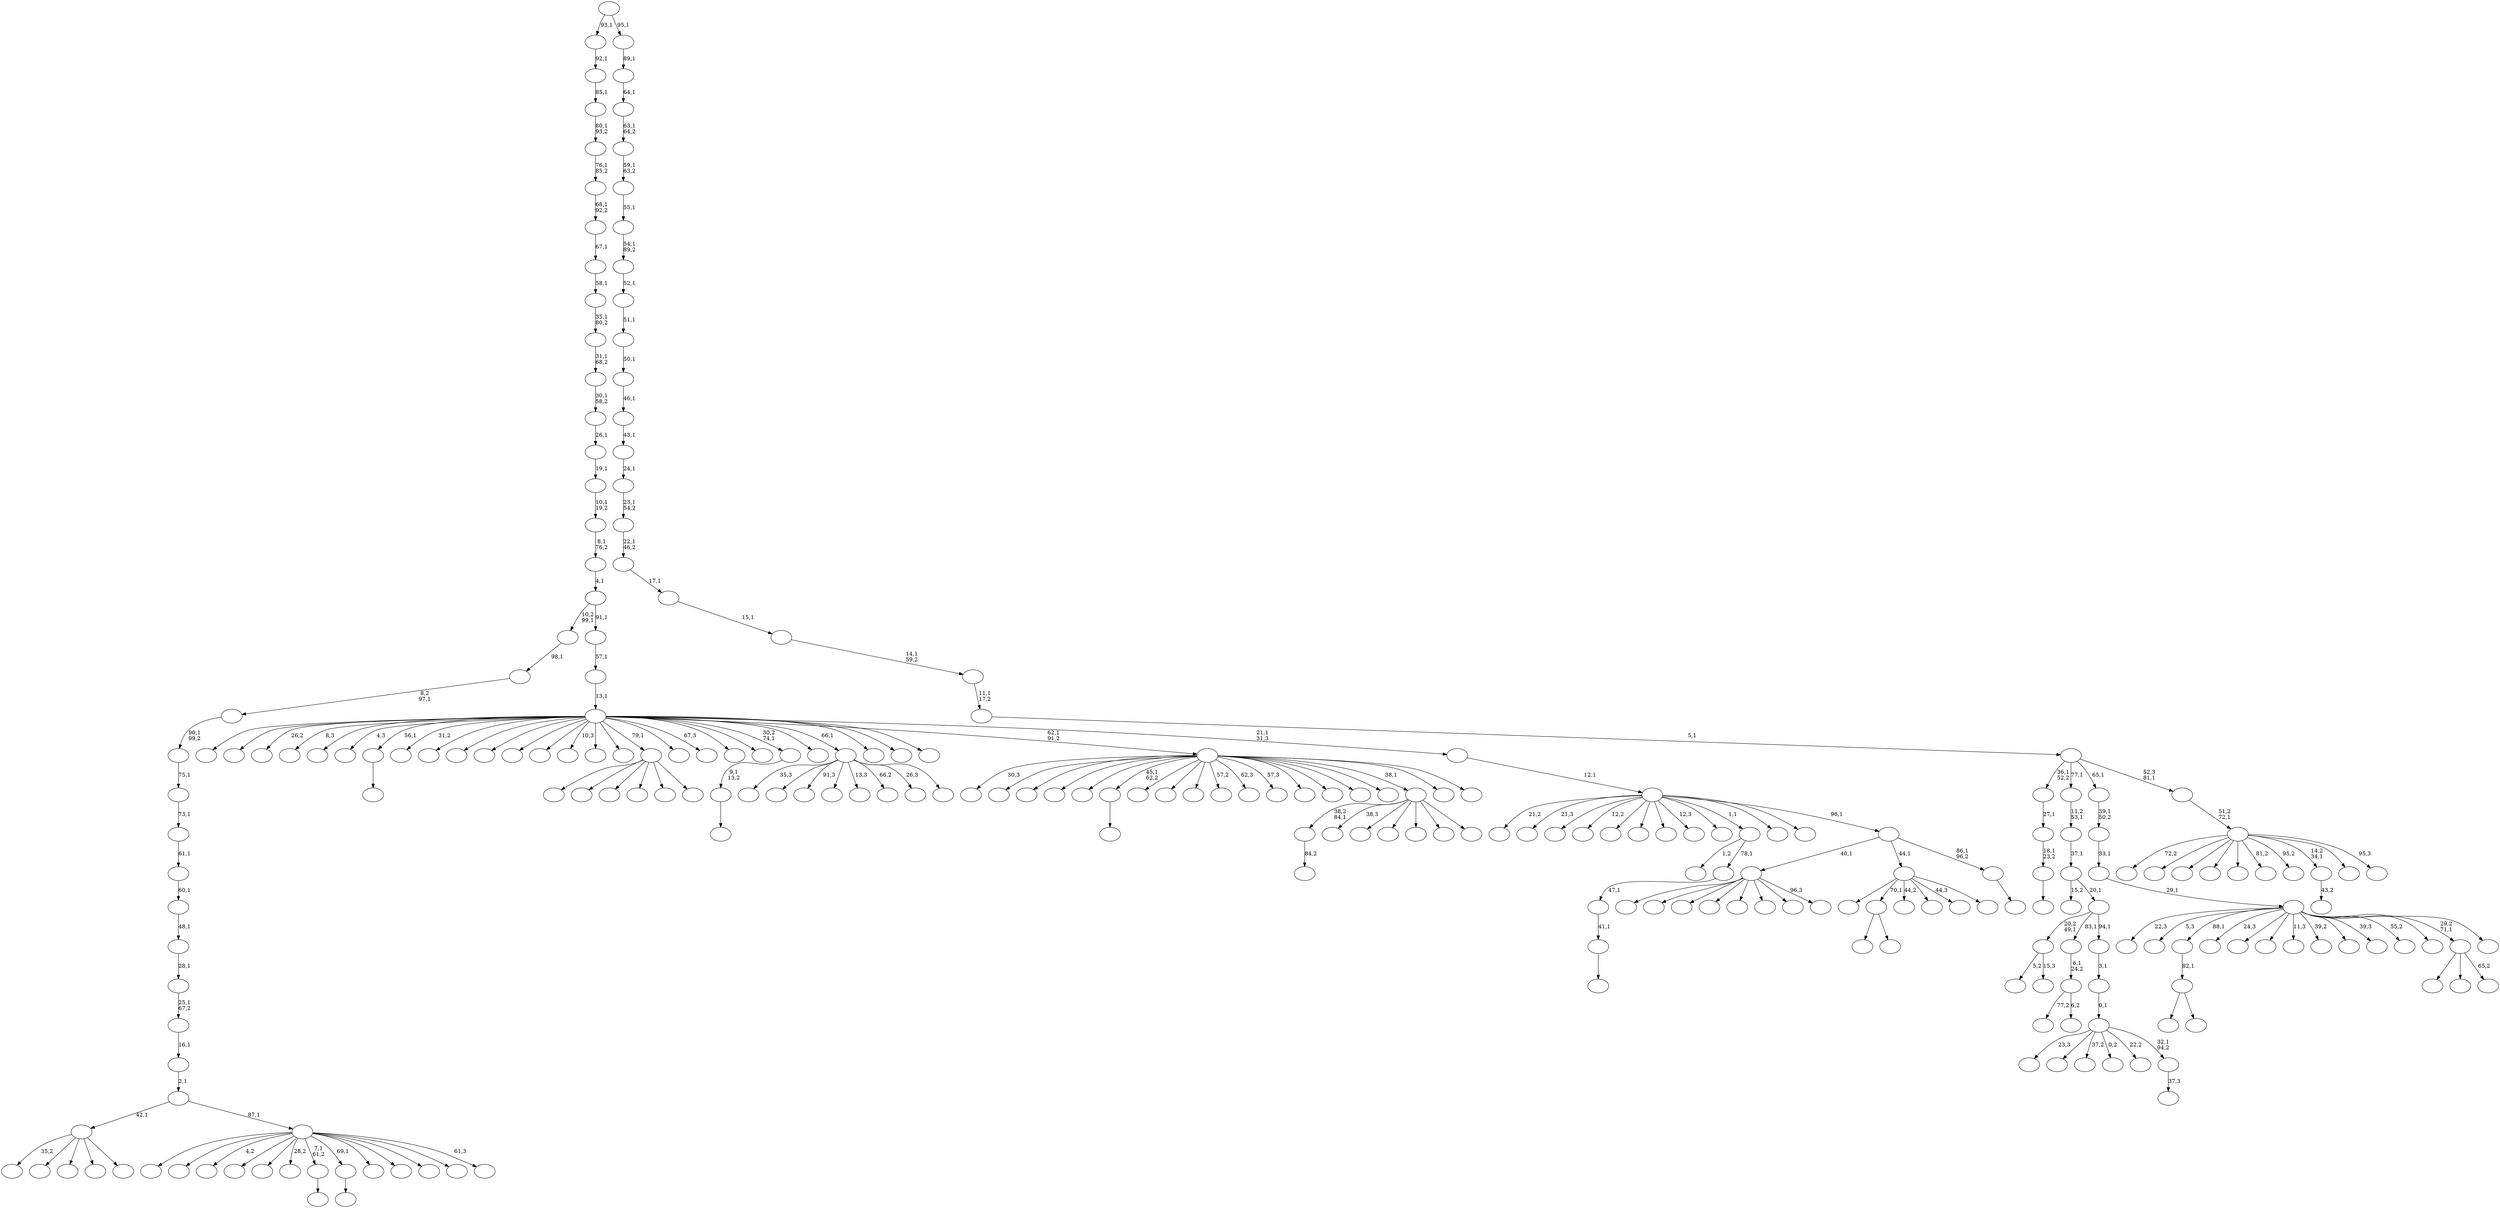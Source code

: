 digraph T {
	250 [label=""]
	249 [label=""]
	248 [label=""]
	247 [label=""]
	246 [label=""]
	245 [label=""]
	244 [label=""]
	243 [label=""]
	242 [label=""]
	241 [label=""]
	240 [label=""]
	239 [label=""]
	238 [label=""]
	237 [label=""]
	236 [label=""]
	235 [label=""]
	234 [label=""]
	233 [label=""]
	232 [label=""]
	231 [label=""]
	230 [label=""]
	229 [label=""]
	228 [label=""]
	227 [label=""]
	226 [label=""]
	225 [label=""]
	224 [label=""]
	223 [label=""]
	222 [label=""]
	221 [label=""]
	220 [label=""]
	219 [label=""]
	218 [label=""]
	217 [label=""]
	216 [label=""]
	215 [label=""]
	214 [label=""]
	213 [label=""]
	212 [label=""]
	211 [label=""]
	210 [label=""]
	209 [label=""]
	208 [label=""]
	207 [label=""]
	206 [label=""]
	205 [label=""]
	204 [label=""]
	203 [label=""]
	202 [label=""]
	201 [label=""]
	200 [label=""]
	199 [label=""]
	198 [label=""]
	197 [label=""]
	196 [label=""]
	195 [label=""]
	194 [label=""]
	193 [label=""]
	192 [label=""]
	191 [label=""]
	190 [label=""]
	189 [label=""]
	188 [label=""]
	187 [label=""]
	186 [label=""]
	185 [label=""]
	184 [label=""]
	183 [label=""]
	182 [label=""]
	181 [label=""]
	180 [label=""]
	179 [label=""]
	178 [label=""]
	177 [label=""]
	176 [label=""]
	175 [label=""]
	174 [label=""]
	173 [label=""]
	172 [label=""]
	171 [label=""]
	170 [label=""]
	169 [label=""]
	168 [label=""]
	167 [label=""]
	166 [label=""]
	165 [label=""]
	164 [label=""]
	163 [label=""]
	162 [label=""]
	161 [label=""]
	160 [label=""]
	159 [label=""]
	158 [label=""]
	157 [label=""]
	156 [label=""]
	155 [label=""]
	154 [label=""]
	153 [label=""]
	152 [label=""]
	151 [label=""]
	150 [label=""]
	149 [label=""]
	148 [label=""]
	147 [label=""]
	146 [label=""]
	145 [label=""]
	144 [label=""]
	143 [label=""]
	142 [label=""]
	141 [label=""]
	140 [label=""]
	139 [label=""]
	138 [label=""]
	137 [label=""]
	136 [label=""]
	135 [label=""]
	134 [label=""]
	133 [label=""]
	132 [label=""]
	131 [label=""]
	130 [label=""]
	129 [label=""]
	128 [label=""]
	127 [label=""]
	126 [label=""]
	125 [label=""]
	124 [label=""]
	123 [label=""]
	122 [label=""]
	121 [label=""]
	120 [label=""]
	119 [label=""]
	118 [label=""]
	117 [label=""]
	116 [label=""]
	115 [label=""]
	114 [label=""]
	113 [label=""]
	112 [label=""]
	111 [label=""]
	110 [label=""]
	109 [label=""]
	108 [label=""]
	107 [label=""]
	106 [label=""]
	105 [label=""]
	104 [label=""]
	103 [label=""]
	102 [label=""]
	101 [label=""]
	100 [label=""]
	99 [label=""]
	98 [label=""]
	97 [label=""]
	96 [label=""]
	95 [label=""]
	94 [label=""]
	93 [label=""]
	92 [label=""]
	91 [label=""]
	90 [label=""]
	89 [label=""]
	88 [label=""]
	87 [label=""]
	86 [label=""]
	85 [label=""]
	84 [label=""]
	83 [label=""]
	82 [label=""]
	81 [label=""]
	80 [label=""]
	79 [label=""]
	78 [label=""]
	77 [label=""]
	76 [label=""]
	75 [label=""]
	74 [label=""]
	73 [label=""]
	72 [label=""]
	71 [label=""]
	70 [label=""]
	69 [label=""]
	68 [label=""]
	67 [label=""]
	66 [label=""]
	65 [label=""]
	64 [label=""]
	63 [label=""]
	62 [label=""]
	61 [label=""]
	60 [label=""]
	59 [label=""]
	58 [label=""]
	57 [label=""]
	56 [label=""]
	55 [label=""]
	54 [label=""]
	53 [label=""]
	52 [label=""]
	51 [label=""]
	50 [label=""]
	49 [label=""]
	48 [label=""]
	47 [label=""]
	46 [label=""]
	45 [label=""]
	44 [label=""]
	43 [label=""]
	42 [label=""]
	41 [label=""]
	40 [label=""]
	39 [label=""]
	38 [label=""]
	37 [label=""]
	36 [label=""]
	35 [label=""]
	34 [label=""]
	33 [label=""]
	32 [label=""]
	31 [label=""]
	30 [label=""]
	29 [label=""]
	28 [label=""]
	27 [label=""]
	26 [label=""]
	25 [label=""]
	24 [label=""]
	23 [label=""]
	22 [label=""]
	21 [label=""]
	20 [label=""]
	19 [label=""]
	18 [label=""]
	17 [label=""]
	16 [label=""]
	15 [label=""]
	14 [label=""]
	13 [label=""]
	12 [label=""]
	11 [label=""]
	10 [label=""]
	9 [label=""]
	8 [label=""]
	7 [label=""]
	6 [label=""]
	5 [label=""]
	4 [label=""]
	3 [label=""]
	2 [label=""]
	1 [label=""]
	0 [label=""]
	236 -> 237 [label=""]
	235 -> 236 [label="18,1\n23,2"]
	234 -> 235 [label="27,1"]
	232 -> 239 [label=""]
	232 -> 233 [label=""]
	231 -> 232 [label="82,1"]
	229 -> 230 [label="84,2"]
	203 -> 204 [label=""]
	199 -> 200 [label=""]
	174 -> 247 [label="35,2"]
	174 -> 226 [label=""]
	174 -> 223 [label=""]
	174 -> 188 [label=""]
	174 -> 175 [label=""]
	166 -> 240 [label="5,2"]
	166 -> 167 [label="15,3"]
	156 -> 245 [label="77,2"]
	156 -> 157 [label="6,2"]
	155 -> 156 [label="6,1\n24,2"]
	151 -> 215 [label=""]
	151 -> 212 [label=""]
	151 -> 208 [label=""]
	151 -> 186 [label=""]
	151 -> 162 [label=""]
	151 -> 152 [label=""]
	149 -> 150 [label=""]
	145 -> 146 [label=""]
	135 -> 207 [label=""]
	135 -> 136 [label=""]
	117 -> 132 [label=""]
	117 -> 122 [label=""]
	117 -> 118 [label="65,2"]
	115 -> 116 [label=""]
	114 -> 115 [label="41,1"]
	113 -> 114 [label="47,1"]
	112 -> 198 [label="1,2"]
	112 -> 113 [label="78,1"]
	109 -> 110 [label=""]
	108 -> 109 [label="9,1\n13,2"]
	101 -> 228 [label=""]
	101 -> 173 [label=""]
	101 -> 170 [label=""]
	101 -> 168 [label=""]
	101 -> 164 [label=""]
	101 -> 148 [label=""]
	101 -> 126 [label=""]
	101 -> 102 [label="96,3"]
	96 -> 206 [label="35,3"]
	96 -> 147 [label=""]
	96 -> 143 [label="91,3"]
	96 -> 140 [label=""]
	96 -> 138 [label="13,3"]
	96 -> 120 [label="66,2"]
	96 -> 100 [label="26,3"]
	96 -> 97 [label=""]
	93 -> 94 [label="43,2"]
	86 -> 87 [label="37,3"]
	85 -> 184 [label="23,3"]
	85 -> 172 [label=""]
	85 -> 165 [label="37,2"]
	85 -> 123 [label="0,2"]
	85 -> 111 [label="22,2"]
	85 -> 86 [label="32,1\n94,2"]
	84 -> 85 [label="0,1"]
	83 -> 84 [label="3,1"]
	82 -> 166 [label="20,2\n49,1"]
	82 -> 155 [label="83,1"]
	82 -> 83 [label="94,1"]
	81 -> 249 [label="15,2"]
	81 -> 82 [label="20,1"]
	80 -> 81 [label="37,1"]
	79 -> 80 [label="11,2\n53,1"]
	74 -> 246 [label="22,3"]
	74 -> 243 [label="5,3"]
	74 -> 231 [label="88,1"]
	74 -> 220 [label="24,3"]
	74 -> 202 [label=""]
	74 -> 192 [label=""]
	74 -> 181 [label="11,3"]
	74 -> 180 [label="39,2"]
	74 -> 159 [label=""]
	74 -> 139 [label="39,3"]
	74 -> 130 [label="55,2"]
	74 -> 125 [label=""]
	74 -> 117 [label="29,2\n71,1"]
	74 -> 75 [label=""]
	73 -> 74 [label="29,1"]
	72 -> 73 [label="33,1"]
	71 -> 72 [label="39,1\n50,2"]
	69 -> 225 [label=""]
	69 -> 135 [label="70,1"]
	69 -> 124 [label="44,2"]
	69 -> 104 [label=""]
	69 -> 76 [label="44,3"]
	69 -> 70 [label=""]
	67 -> 229 [label="38,2\n84,1"]
	67 -> 219 [label="38,3"]
	67 -> 179 [label=""]
	67 -> 161 [label=""]
	67 -> 103 [label=""]
	67 -> 95 [label=""]
	67 -> 68 [label=""]
	64 -> 248 [label=""]
	64 -> 211 [label=""]
	64 -> 197 [label="4,2"]
	64 -> 190 [label=""]
	64 -> 182 [label=""]
	64 -> 169 [label="28,2"]
	64 -> 149 [label="7,1\n61,2"]
	64 -> 145 [label="69,1"]
	64 -> 137 [label=""]
	64 -> 105 [label=""]
	64 -> 98 [label=""]
	64 -> 88 [label=""]
	64 -> 65 [label="61,3"]
	63 -> 174 [label="42,1"]
	63 -> 64 [label="87,1"]
	62 -> 63 [label="2,1"]
	61 -> 62 [label="16,1"]
	60 -> 61 [label="25,1\n67,2"]
	59 -> 60 [label="28,1"]
	58 -> 59 [label="48,1"]
	57 -> 58 [label="60,1"]
	56 -> 57 [label="61,1"]
	55 -> 56 [label="73,1"]
	54 -> 55 [label="75,1"]
	53 -> 54 [label="90,1\n99,2"]
	52 -> 53 [label="8,2\n97,1"]
	51 -> 52 [label="98,1"]
	48 -> 250 [label="30,3"]
	48 -> 244 [label=""]
	48 -> 227 [label=""]
	48 -> 222 [label=""]
	48 -> 221 [label=""]
	48 -> 199 [label="45,1\n62,2"]
	48 -> 191 [label=""]
	48 -> 187 [label=""]
	48 -> 177 [label=""]
	48 -> 160 [label="57,2"]
	48 -> 142 [label="62,3"]
	48 -> 131 [label="57,3"]
	48 -> 121 [label=""]
	48 -> 106 [label=""]
	48 -> 91 [label=""]
	48 -> 78 [label=""]
	48 -> 67 [label="38,1"]
	48 -> 50 [label=""]
	48 -> 49 [label=""]
	46 -> 47 [label=""]
	45 -> 101 [label="40,1"]
	45 -> 69 [label="44,1"]
	45 -> 46 [label="86,1\n96,2"]
	44 -> 241 [label="21,2"]
	44 -> 224 [label="21,3"]
	44 -> 217 [label=""]
	44 -> 213 [label="12,2"]
	44 -> 195 [label=""]
	44 -> 193 [label=""]
	44 -> 183 [label=""]
	44 -> 154 [label="12,3"]
	44 -> 134 [label=""]
	44 -> 112 [label="1,1"]
	44 -> 99 [label=""]
	44 -> 89 [label=""]
	44 -> 45 [label="96,1"]
	43 -> 44 [label="12,1"]
	42 -> 218 [label=""]
	42 -> 216 [label=""]
	42 -> 214 [label="26,2"]
	42 -> 210 [label="8,3"]
	42 -> 209 [label=""]
	42 -> 205 [label="4,3"]
	42 -> 203 [label="56,1"]
	42 -> 196 [label="31,2"]
	42 -> 194 [label=""]
	42 -> 189 [label=""]
	42 -> 178 [label=""]
	42 -> 176 [label=""]
	42 -> 171 [label=""]
	42 -> 163 [label="10,3"]
	42 -> 158 [label=""]
	42 -> 153 [label=""]
	42 -> 151 [label="79,1"]
	42 -> 133 [label=""]
	42 -> 128 [label="67,3"]
	42 -> 127 [label=""]
	42 -> 119 [label=""]
	42 -> 108 [label="30,2\n74,1"]
	42 -> 107 [label=""]
	42 -> 96 [label="66,1"]
	42 -> 90 [label=""]
	42 -> 77 [label=""]
	42 -> 66 [label=""]
	42 -> 48 [label="62,1\n91,2"]
	42 -> 43 [label="21,1\n31,3"]
	41 -> 42 [label="13,1"]
	40 -> 41 [label="57,1"]
	39 -> 51 [label="10,2\n99,1"]
	39 -> 40 [label="91,1"]
	38 -> 39 [label="4,1"]
	37 -> 38 [label="8,1\n76,2"]
	36 -> 37 [label="10,1\n19,2"]
	35 -> 36 [label="19,1"]
	34 -> 35 [label="26,1"]
	33 -> 34 [label="30,1\n58,2"]
	32 -> 33 [label="31,1\n68,2"]
	31 -> 32 [label="35,1\n80,2"]
	30 -> 31 [label="58,1"]
	29 -> 30 [label="67,1"]
	28 -> 29 [label="68,1\n92,2"]
	27 -> 28 [label="76,1\n85,2"]
	26 -> 27 [label="80,1\n93,2"]
	25 -> 26 [label="85,1"]
	24 -> 25 [label="92,1"]
	22 -> 242 [label="72,2"]
	22 -> 238 [label=""]
	22 -> 201 [label=""]
	22 -> 185 [label=""]
	22 -> 144 [label=""]
	22 -> 141 [label="81,2"]
	22 -> 129 [label="95,2"]
	22 -> 93 [label="14,2\n34,1"]
	22 -> 92 [label=""]
	22 -> 23 [label="95,3"]
	21 -> 22 [label="51,2\n72,1"]
	20 -> 234 [label="36,1\n52,2"]
	20 -> 79 [label="77,1"]
	20 -> 71 [label="65,1"]
	20 -> 21 [label="52,3\n81,1"]
	19 -> 20 [label="5,1"]
	18 -> 19 [label="11,1\n17,2"]
	17 -> 18 [label="14,1\n59,2"]
	16 -> 17 [label="15,1"]
	15 -> 16 [label="17,1"]
	14 -> 15 [label="22,1\n46,2"]
	13 -> 14 [label="23,1\n54,2"]
	12 -> 13 [label="24,1"]
	11 -> 12 [label="43,1"]
	10 -> 11 [label="46,1"]
	9 -> 10 [label="50,1"]
	8 -> 9 [label="51,1"]
	7 -> 8 [label="52,1"]
	6 -> 7 [label="54,1\n89,2"]
	5 -> 6 [label="55,1"]
	4 -> 5 [label="59,1\n63,2"]
	3 -> 4 [label="63,1\n64,2"]
	2 -> 3 [label="64,1"]
	1 -> 2 [label="89,1"]
	0 -> 24 [label="93,1"]
	0 -> 1 [label="95,1"]
}
